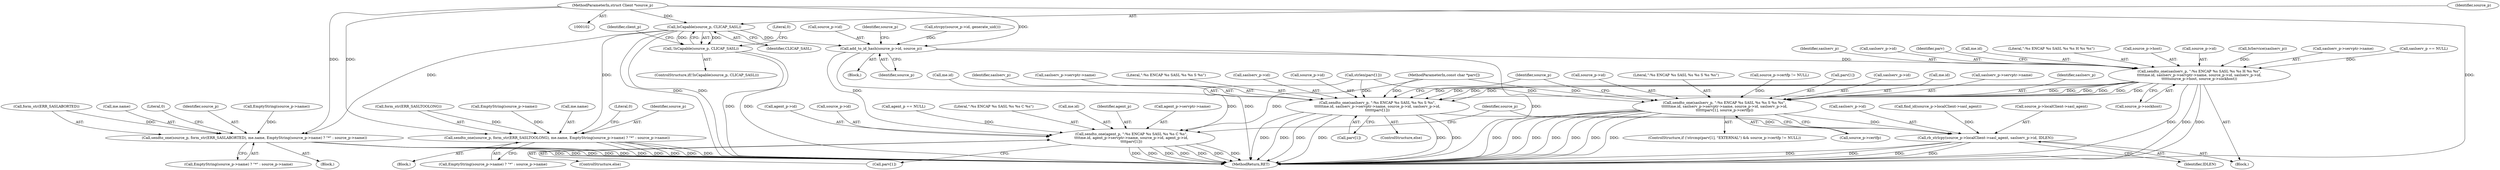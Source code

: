 digraph "0_charybdis_818a3fda944b26d4814132cee14cfda4ea4aa824@pointer" {
"1000104" [label="(MethodParameterIn,struct Client *source_p)"];
"1000118" [label="(Call,IsCapable(source_p, CLICAP_SASL))"];
"1000117" [label="(Call,!IsCapable(source_p, CLICAP_SASL))"];
"1000174" [label="(Call,sendto_one(source_p, form_str(ERR_SASLABORTED), me.name, EmptyString(source_p->name) ? \"*\" : source_p->name))"];
"1000222" [label="(Call,sendto_one(source_p, form_str(ERR_SASLTOOLONG), me.name, EmptyString(source_p->name) ? \"*\" : source_p->name))"];
"1000252" [label="(Call,add_to_id_hash(source_p->id, source_p))"];
"1000277" [label="(Call,sendto_one(saslserv_p, \":%s ENCAP %s SASL %s %s H %s %s\",\n\t\t\t\t\tme.id, saslserv_p->servptr->name, source_p->id, saslserv_p->id,\n\t\t\t\t\tsource_p->host, source_p->sockhost))"];
"1000313" [label="(Call,sendto_one(saslserv_p, \":%s ENCAP %s SASL %s %s S %s %s\",\n\t\t\t\t\t\tme.id, saslserv_p->servptr->name, source_p->id, saslserv_p->id,\n\t\t\t\t\t\tparv[1], source_p->certfp))"];
"1000357" [label="(Call,rb_strlcpy(source_p->localClient->sasl_agent, saslserv_p->id, IDLEN))"];
"1000337" [label="(Call,sendto_one(saslserv_p, \":%s ENCAP %s SASL %s %s S %s\",\n\t\t\t\t\t\tme.id, saslserv_p->servptr->name, source_p->id, saslserv_p->id,\n\t\t\t\t\t\tparv[1]))"];
"1000368" [label="(Call,sendto_one(agent_p, \":%s ENCAP %s SASL %s %s C %s\",\n\t\t\t\tme.id, agent_p->servptr->name, source_p->id, agent_p->id,\n\t\t\t\tparv[1]))"];
"1000391" [label="(Identifier,source_p)"];
"1000339" [label="(Literal,\":%s ENCAP %s SASL %s %s S %s\")"];
"1000174" [label="(Call,sendto_one(source_p, form_str(ERR_SASLABORTED), me.name, EmptyString(source_p->name) ? \"*\" : source_p->name))"];
"1000246" [label="(Block,)"];
"1000351" [label="(Call,saslserv_p->id)"];
"1000368" [label="(Call,sendto_one(agent_p, \":%s ENCAP %s SASL %s %s C %s\",\n\t\t\t\tme.id, agent_p->servptr->name, source_p->id, agent_p->id,\n\t\t\t\tparv[1]))"];
"1000120" [label="(Identifier,CLICAP_SASL)"];
"1000283" [label="(Call,saslserv_p->servptr->name)"];
"1000176" [label="(Call,form_str(ERR_SASLABORTED))"];
"1000173" [label="(Block,)"];
"1000167" [label="(Call,saslserv_p == NULL)"];
"1000327" [label="(Call,saslserv_p->id)"];
"1000178" [label="(Call,me.name)"];
"1000348" [label="(Call,source_p->id)"];
"1000127" [label="(Identifier,client_p)"];
"1000191" [label="(Literal,0)"];
"1000239" [label="(Literal,0)"];
"1000313" [label="(Call,sendto_one(saslserv_p, \":%s ENCAP %s SASL %s %s S %s %s\",\n\t\t\t\t\t\tme.id, saslserv_p->servptr->name, source_p->id, saslserv_p->id,\n\t\t\t\t\t\tparv[1], source_p->certfp))"];
"1000396" [label="(MethodReturn,RET)"];
"1000223" [label="(Identifier,source_p)"];
"1000278" [label="(Identifier,saslserv_p)"];
"1000300" [label="(ControlStructure,if (!strcmp(parv[1], \"EXTERNAL\") && source_p->certfp != NULL))"];
"1000291" [label="(Call,saslserv_p->id)"];
"1000216" [label="(Call,strlen(parv[1]))"];
"1000358" [label="(Call,source_p->localClient->sasl_agent)"];
"1000252" [label="(Call,add_to_id_hash(source_p->id, source_p))"];
"1000369" [label="(Identifier,agent_p)"];
"1000316" [label="(Call,me.id)"];
"1000354" [label="(Call,parv[1])"];
"1000319" [label="(Call,saslserv_p->servptr->name)"];
"1000314" [label="(Identifier,saslserv_p)"];
"1000374" [label="(Call,agent_p->servptr->name)"];
"1000324" [label="(Call,source_p->id)"];
"1000382" [label="(Call,agent_p->id)"];
"1000175" [label="(Identifier,source_p)"];
"1000277" [label="(Call,sendto_one(saslserv_p, \":%s ENCAP %s SASL %s %s H %s %s\",\n\t\t\t\t\tme.id, saslserv_p->servptr->name, source_p->id, saslserv_p->id,\n\t\t\t\t\tsource_p->host, source_p->sockhost))"];
"1000116" [label="(ControlStructure,if(!IsCapable(source_p, CLICAP_SASL)))"];
"1000297" [label="(Call,source_p->sockhost)"];
"1000305" [label="(Identifier,parv)"];
"1000367" [label="(ControlStructure,else)"];
"1000379" [label="(Call,source_p->id)"];
"1000229" [label="(Call,EmptyString(source_p->name) ? \"*\" : source_p->name)"];
"1000280" [label="(Call,me.id)"];
"1000340" [label="(Call,me.id)"];
"1000222" [label="(Call,sendto_one(source_p, form_str(ERR_SASLTOOLONG), me.name, EmptyString(source_p->name) ? \"*\" : source_p->name))"];
"1000360" [label="(Identifier,source_p)"];
"1000366" [label="(Identifier,IDLEN)"];
"1000315" [label="(Literal,\":%s ENCAP %s SASL %s %s S %s %s\")"];
"1000221" [label="(Block,)"];
"1000279" [label="(Literal,\":%s ENCAP %s SASL %s %s H %s %s\")"];
"1000106" [label="(MethodParameterIn,const char *parv[])"];
"1000363" [label="(Call,saslserv_p->id)"];
"1000256" [label="(Identifier,source_p)"];
"1000338" [label="(Identifier,saslserv_p)"];
"1000294" [label="(Call,source_p->host)"];
"1000337" [label="(Call,sendto_one(saslserv_p, \":%s ENCAP %s SASL %s %s S %s\",\n\t\t\t\t\t\tme.id, saslserv_p->servptr->name, source_p->id, saslserv_p->id,\n\t\t\t\t\t\tparv[1]))"];
"1000357" [label="(Call,rb_strlcpy(source_p->localClient->sasl_agent, saslserv_p->id, IDLEN))"];
"1000273" [label="(Call,agent_p == NULL)"];
"1000336" [label="(ControlStructure,else)"];
"1000119" [label="(Identifier,source_p)"];
"1000224" [label="(Call,form_str(ERR_SASLTOOLONG))"];
"1000230" [label="(Call,EmptyString(source_p->name))"];
"1000288" [label="(Call,source_p->id)"];
"1000308" [label="(Call,source_p->certfp != NULL)"];
"1000370" [label="(Literal,\":%s ENCAP %s SASL %s %s C %s\")"];
"1000253" [label="(Call,source_p->id)"];
"1000117" [label="(Call,!IsCapable(source_p, CLICAP_SASL))"];
"1000333" [label="(Call,source_p->certfp)"];
"1000104" [label="(MethodParameterIn,struct Client *source_p)"];
"1000182" [label="(Call,EmptyString(source_p->name))"];
"1000261" [label="(Identifier,source_p)"];
"1000122" [label="(Literal,0)"];
"1000371" [label="(Call,me.id)"];
"1000181" [label="(Call,EmptyString(source_p->name) ? \"*\" : source_p->name)"];
"1000247" [label="(Call,strcpy(source_p->id, generate_uid()))"];
"1000276" [label="(Block,)"];
"1000266" [label="(Call,find_id(source_p->localClient->sasl_agent))"];
"1000330" [label="(Call,parv[1])"];
"1000226" [label="(Call,me.name)"];
"1000171" [label="(Call,IsService(saslserv_p))"];
"1000118" [label="(Call,IsCapable(source_p, CLICAP_SASL))"];
"1000385" [label="(Call,parv[1])"];
"1000343" [label="(Call,saslserv_p->servptr->name)"];
"1000104" -> "1000102"  [label="AST: "];
"1000104" -> "1000396"  [label="DDG: "];
"1000104" -> "1000118"  [label="DDG: "];
"1000104" -> "1000174"  [label="DDG: "];
"1000104" -> "1000222"  [label="DDG: "];
"1000104" -> "1000252"  [label="DDG: "];
"1000118" -> "1000117"  [label="AST: "];
"1000118" -> "1000120"  [label="CFG: "];
"1000119" -> "1000118"  [label="AST: "];
"1000120" -> "1000118"  [label="AST: "];
"1000117" -> "1000118"  [label="CFG: "];
"1000118" -> "1000396"  [label="DDG: "];
"1000118" -> "1000396"  [label="DDG: "];
"1000118" -> "1000117"  [label="DDG: "];
"1000118" -> "1000117"  [label="DDG: "];
"1000118" -> "1000174"  [label="DDG: "];
"1000118" -> "1000222"  [label="DDG: "];
"1000118" -> "1000252"  [label="DDG: "];
"1000117" -> "1000116"  [label="AST: "];
"1000122" -> "1000117"  [label="CFG: "];
"1000127" -> "1000117"  [label="CFG: "];
"1000117" -> "1000396"  [label="DDG: "];
"1000117" -> "1000396"  [label="DDG: "];
"1000174" -> "1000173"  [label="AST: "];
"1000174" -> "1000181"  [label="CFG: "];
"1000175" -> "1000174"  [label="AST: "];
"1000176" -> "1000174"  [label="AST: "];
"1000178" -> "1000174"  [label="AST: "];
"1000181" -> "1000174"  [label="AST: "];
"1000191" -> "1000174"  [label="CFG: "];
"1000174" -> "1000396"  [label="DDG: "];
"1000174" -> "1000396"  [label="DDG: "];
"1000174" -> "1000396"  [label="DDG: "];
"1000174" -> "1000396"  [label="DDG: "];
"1000174" -> "1000396"  [label="DDG: "];
"1000176" -> "1000174"  [label="DDG: "];
"1000182" -> "1000174"  [label="DDG: "];
"1000222" -> "1000221"  [label="AST: "];
"1000222" -> "1000229"  [label="CFG: "];
"1000223" -> "1000222"  [label="AST: "];
"1000224" -> "1000222"  [label="AST: "];
"1000226" -> "1000222"  [label="AST: "];
"1000229" -> "1000222"  [label="AST: "];
"1000239" -> "1000222"  [label="CFG: "];
"1000222" -> "1000396"  [label="DDG: "];
"1000222" -> "1000396"  [label="DDG: "];
"1000222" -> "1000396"  [label="DDG: "];
"1000222" -> "1000396"  [label="DDG: "];
"1000222" -> "1000396"  [label="DDG: "];
"1000224" -> "1000222"  [label="DDG: "];
"1000230" -> "1000222"  [label="DDG: "];
"1000252" -> "1000246"  [label="AST: "];
"1000252" -> "1000256"  [label="CFG: "];
"1000253" -> "1000252"  [label="AST: "];
"1000256" -> "1000252"  [label="AST: "];
"1000261" -> "1000252"  [label="CFG: "];
"1000252" -> "1000396"  [label="DDG: "];
"1000252" -> "1000396"  [label="DDG: "];
"1000247" -> "1000252"  [label="DDG: "];
"1000252" -> "1000277"  [label="DDG: "];
"1000252" -> "1000368"  [label="DDG: "];
"1000277" -> "1000276"  [label="AST: "];
"1000277" -> "1000297"  [label="CFG: "];
"1000278" -> "1000277"  [label="AST: "];
"1000279" -> "1000277"  [label="AST: "];
"1000280" -> "1000277"  [label="AST: "];
"1000283" -> "1000277"  [label="AST: "];
"1000288" -> "1000277"  [label="AST: "];
"1000291" -> "1000277"  [label="AST: "];
"1000294" -> "1000277"  [label="AST: "];
"1000297" -> "1000277"  [label="AST: "];
"1000305" -> "1000277"  [label="CFG: "];
"1000277" -> "1000396"  [label="DDG: "];
"1000277" -> "1000396"  [label="DDG: "];
"1000277" -> "1000396"  [label="DDG: "];
"1000167" -> "1000277"  [label="DDG: "];
"1000171" -> "1000277"  [label="DDG: "];
"1000277" -> "1000313"  [label="DDG: "];
"1000277" -> "1000313"  [label="DDG: "];
"1000277" -> "1000313"  [label="DDG: "];
"1000277" -> "1000313"  [label="DDG: "];
"1000277" -> "1000313"  [label="DDG: "];
"1000277" -> "1000337"  [label="DDG: "];
"1000277" -> "1000337"  [label="DDG: "];
"1000277" -> "1000337"  [label="DDG: "];
"1000277" -> "1000337"  [label="DDG: "];
"1000277" -> "1000337"  [label="DDG: "];
"1000313" -> "1000300"  [label="AST: "];
"1000313" -> "1000333"  [label="CFG: "];
"1000314" -> "1000313"  [label="AST: "];
"1000315" -> "1000313"  [label="AST: "];
"1000316" -> "1000313"  [label="AST: "];
"1000319" -> "1000313"  [label="AST: "];
"1000324" -> "1000313"  [label="AST: "];
"1000327" -> "1000313"  [label="AST: "];
"1000330" -> "1000313"  [label="AST: "];
"1000333" -> "1000313"  [label="AST: "];
"1000360" -> "1000313"  [label="CFG: "];
"1000313" -> "1000396"  [label="DDG: "];
"1000313" -> "1000396"  [label="DDG: "];
"1000313" -> "1000396"  [label="DDG: "];
"1000313" -> "1000396"  [label="DDG: "];
"1000313" -> "1000396"  [label="DDG: "];
"1000313" -> "1000396"  [label="DDG: "];
"1000313" -> "1000396"  [label="DDG: "];
"1000106" -> "1000313"  [label="DDG: "];
"1000216" -> "1000313"  [label="DDG: "];
"1000308" -> "1000313"  [label="DDG: "];
"1000313" -> "1000357"  [label="DDG: "];
"1000357" -> "1000276"  [label="AST: "];
"1000357" -> "1000366"  [label="CFG: "];
"1000358" -> "1000357"  [label="AST: "];
"1000363" -> "1000357"  [label="AST: "];
"1000366" -> "1000357"  [label="AST: "];
"1000391" -> "1000357"  [label="CFG: "];
"1000357" -> "1000396"  [label="DDG: "];
"1000357" -> "1000396"  [label="DDG: "];
"1000357" -> "1000396"  [label="DDG: "];
"1000357" -> "1000396"  [label="DDG: "];
"1000266" -> "1000357"  [label="DDG: "];
"1000337" -> "1000357"  [label="DDG: "];
"1000337" -> "1000336"  [label="AST: "];
"1000337" -> "1000354"  [label="CFG: "];
"1000338" -> "1000337"  [label="AST: "];
"1000339" -> "1000337"  [label="AST: "];
"1000340" -> "1000337"  [label="AST: "];
"1000343" -> "1000337"  [label="AST: "];
"1000348" -> "1000337"  [label="AST: "];
"1000351" -> "1000337"  [label="AST: "];
"1000354" -> "1000337"  [label="AST: "];
"1000360" -> "1000337"  [label="CFG: "];
"1000337" -> "1000396"  [label="DDG: "];
"1000337" -> "1000396"  [label="DDG: "];
"1000337" -> "1000396"  [label="DDG: "];
"1000337" -> "1000396"  [label="DDG: "];
"1000337" -> "1000396"  [label="DDG: "];
"1000337" -> "1000396"  [label="DDG: "];
"1000106" -> "1000337"  [label="DDG: "];
"1000216" -> "1000337"  [label="DDG: "];
"1000368" -> "1000367"  [label="AST: "];
"1000368" -> "1000385"  [label="CFG: "];
"1000369" -> "1000368"  [label="AST: "];
"1000370" -> "1000368"  [label="AST: "];
"1000371" -> "1000368"  [label="AST: "];
"1000374" -> "1000368"  [label="AST: "];
"1000379" -> "1000368"  [label="AST: "];
"1000382" -> "1000368"  [label="AST: "];
"1000385" -> "1000368"  [label="AST: "];
"1000391" -> "1000368"  [label="CFG: "];
"1000368" -> "1000396"  [label="DDG: "];
"1000368" -> "1000396"  [label="DDG: "];
"1000368" -> "1000396"  [label="DDG: "];
"1000368" -> "1000396"  [label="DDG: "];
"1000368" -> "1000396"  [label="DDG: "];
"1000368" -> "1000396"  [label="DDG: "];
"1000368" -> "1000396"  [label="DDG: "];
"1000273" -> "1000368"  [label="DDG: "];
"1000216" -> "1000368"  [label="DDG: "];
"1000106" -> "1000368"  [label="DDG: "];
}
